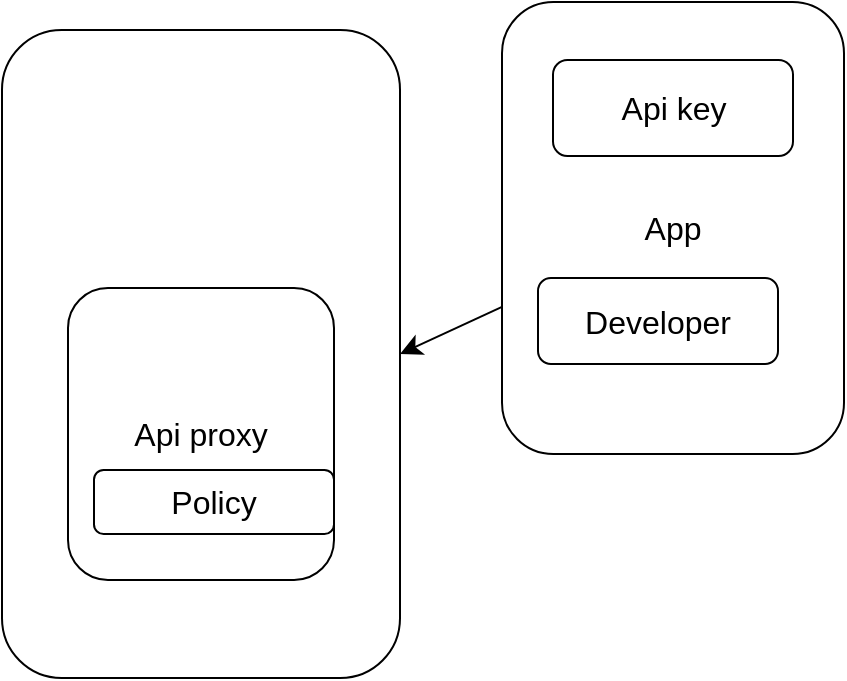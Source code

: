 <mxfile version="22.0.7" type="github">
  <diagram name="Page-1" id="HOvuosdeT9v5tkYRqVk3">
    <mxGraphModel dx="447" dy="695" grid="0" gridSize="10" guides="1" tooltips="1" connect="1" arrows="1" fold="1" page="0" pageScale="1" pageWidth="827" pageHeight="1169" math="0" shadow="0">
      <root>
        <mxCell id="0" />
        <mxCell id="1" parent="0" />
        <mxCell id="2ciaOZCoj3dRZoLSagHL-5" style="edgeStyle=none;curved=1;rounded=0;orthogonalLoop=1;jettySize=auto;html=1;entryX=1;entryY=0.5;entryDx=0;entryDy=0;fontSize=12;startSize=8;endSize=8;" edge="1" parent="1" source="2ciaOZCoj3dRZoLSagHL-4" target="2ciaOZCoj3dRZoLSagHL-2">
          <mxGeometry relative="1" as="geometry" />
        </mxCell>
        <mxCell id="2ciaOZCoj3dRZoLSagHL-4" value="App" style="rounded=1;whiteSpace=wrap;html=1;fontSize=16;" vertex="1" parent="1">
          <mxGeometry x="395" y="103" width="171" height="226" as="geometry" />
        </mxCell>
        <mxCell id="2ciaOZCoj3dRZoLSagHL-2" value="Product&amp;nbsp;" style="rounded=1;whiteSpace=wrap;html=1;fontSize=16;" vertex="1" parent="1">
          <mxGeometry x="145" y="117" width="199" height="324" as="geometry" />
        </mxCell>
        <mxCell id="2ciaOZCoj3dRZoLSagHL-1" value="Api proxy" style="rounded=1;whiteSpace=wrap;html=1;fontSize=16;" vertex="1" parent="1">
          <mxGeometry x="178" y="246" width="133" height="146" as="geometry" />
        </mxCell>
        <mxCell id="2ciaOZCoj3dRZoLSagHL-3" value="Developer" style="rounded=1;whiteSpace=wrap;html=1;fontSize=16;" vertex="1" parent="1">
          <mxGeometry x="413" y="241" width="120" height="43" as="geometry" />
        </mxCell>
        <mxCell id="2ciaOZCoj3dRZoLSagHL-6" value="Api key" style="rounded=1;whiteSpace=wrap;html=1;fontSize=16;" vertex="1" parent="1">
          <mxGeometry x="420.5" y="132" width="120" height="48" as="geometry" />
        </mxCell>
        <mxCell id="2ciaOZCoj3dRZoLSagHL-8" value="Policy" style="rounded=1;whiteSpace=wrap;html=1;fontSize=16;" vertex="1" parent="1">
          <mxGeometry x="191" y="337" width="120" height="32" as="geometry" />
        </mxCell>
      </root>
    </mxGraphModel>
  </diagram>
</mxfile>
